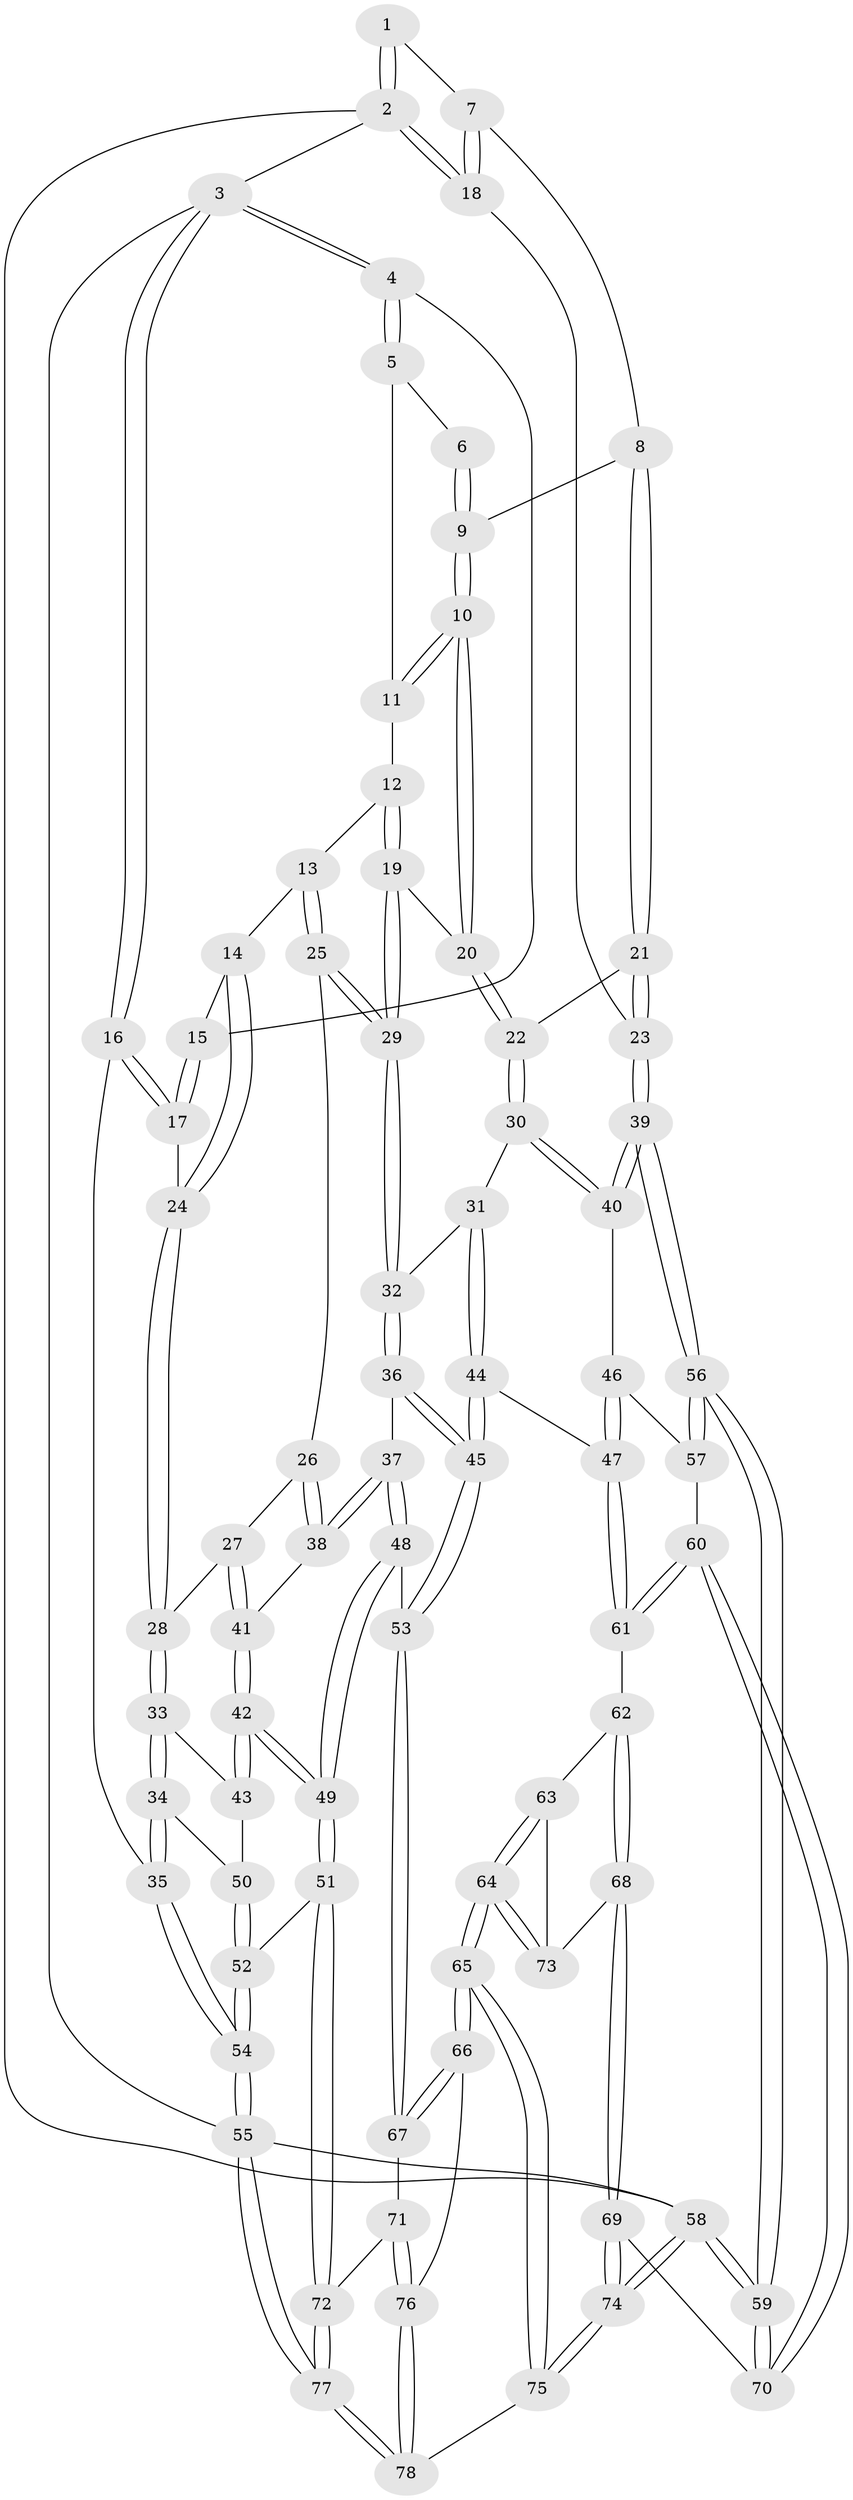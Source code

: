 // coarse degree distribution, {3: 0.2222222222222222, 6: 0.08888888888888889, 5: 0.26666666666666666, 4: 0.4222222222222222}
// Generated by graph-tools (version 1.1) at 2025/42/03/06/25 10:42:32]
// undirected, 78 vertices, 192 edges
graph export_dot {
graph [start="1"]
  node [color=gray90,style=filled];
  1 [pos="+0.8091355609520329+0"];
  2 [pos="+1+0"];
  3 [pos="+0+0"];
  4 [pos="+0.5011909294374285+0"];
  5 [pos="+0.5397170860363716+0"];
  6 [pos="+0.6972804612601382+0"];
  7 [pos="+0.9421813189525737+0.10954687145128841"];
  8 [pos="+0.8937267712571916+0.14959400657742947"];
  9 [pos="+0.8219514200733349+0.14023634161268447"];
  10 [pos="+0.7563108911323252+0.19361892875164075"];
  11 [pos="+0.5722976012254363+0"];
  12 [pos="+0.6612781624787586+0.1735144736101536"];
  13 [pos="+0.4690541638901837+0.16184696959434078"];
  14 [pos="+0.4420788924652402+0.1178396808244825"];
  15 [pos="+0.4619885151445067+0"];
  16 [pos="+0+0.03816634352604198"];
  17 [pos="+0.07227143057534859+0.15164790408240306"];
  18 [pos="+1+0"];
  19 [pos="+0.70230921819287+0.2141994828756959"];
  20 [pos="+0.7474594315650916+0.20494666225561034"];
  21 [pos="+0.9285467138029371+0.24587252707826537"];
  22 [pos="+0.8166961599125301+0.3507111465293572"];
  23 [pos="+1+0.40412843184641634"];
  24 [pos="+0.24408084298210816+0.24405120194640614"];
  25 [pos="+0.5194725969050044+0.28854723233548185"];
  26 [pos="+0.48449250508243746+0.323940628704446"];
  27 [pos="+0.35832747767850837+0.37960905255904237"];
  28 [pos="+0.27334008202645393+0.35993503245200464"];
  29 [pos="+0.5974751832533994+0.3178091281040537"];
  30 [pos="+0.8134036745076586+0.37788754334862007"];
  31 [pos="+0.7762111256753117+0.39979430287339557"];
  32 [pos="+0.6121136148142647+0.3431060323837422"];
  33 [pos="+0.2431705343136205+0.40750464438799144"];
  34 [pos="+0+0.4425320383252906"];
  35 [pos="+0+0.43759996563522496"];
  36 [pos="+0.5883822807281738+0.5180683619017746"];
  37 [pos="+0.49666521283654236+0.49728384466436587"];
  38 [pos="+0.4915219386451012+0.4929408953520804"];
  39 [pos="+1+0.4356081735486524"];
  40 [pos="+0.9765374149033248+0.4680511920154711"];
  41 [pos="+0.41016752500365367+0.47471601275635217"];
  42 [pos="+0.32673911260227784+0.5865634769436388"];
  43 [pos="+0.24834754385018165+0.4966488066082668"];
  44 [pos="+0.6951021765469506+0.6287619221015839"];
  45 [pos="+0.6748015060077597+0.6302722356658124"];
  46 [pos="+0.85253228346147+0.6004585137184223"];
  47 [pos="+0.7147290222840624+0.636460433759692"];
  48 [pos="+0.3763567346511612+0.6882628728449915"];
  49 [pos="+0.3523958023503255+0.693886239582537"];
  50 [pos="+0.15273419323514148+0.5623056945843443"];
  51 [pos="+0.27002750132125497+0.7978352309672473"];
  52 [pos="+0.16512462716715354+0.7563317004343065"];
  53 [pos="+0.6046670499717847+0.6929535555092052"];
  54 [pos="+0+0.7554579197963989"];
  55 [pos="+0+1"];
  56 [pos="+1+0.6469917872459862"];
  57 [pos="+0.9758986761735282+0.7042181718551368"];
  58 [pos="+1+1"];
  59 [pos="+1+0.8848207306746713"];
  60 [pos="+0.9173166665104227+0.7783469419147478"];
  61 [pos="+0.761247575967543+0.7098377486428977"];
  62 [pos="+0.7660681100795383+0.7558513058947308"];
  63 [pos="+0.7435700673756042+0.8220632686447329"];
  64 [pos="+0.676518877207777+0.9298443908116806"];
  65 [pos="+0.6568452780405228+0.9433645218470385"];
  66 [pos="+0.6072803986075077+0.8856608018018816"];
  67 [pos="+0.5897809836722779+0.8564884949021337"];
  68 [pos="+0.8477772280479909+0.8873300428335663"];
  69 [pos="+0.9037946704546723+0.9083828979982459"];
  70 [pos="+0.9266584437256898+0.8881684128263253"];
  71 [pos="+0.4046603831552215+0.8817916991751256"];
  72 [pos="+0.27415598663794016+0.8120073134663381"];
  73 [pos="+0.8077464866735113+0.8919650195250406"];
  74 [pos="+0.8375101208297362+1"];
  75 [pos="+0.683646938632821+1"];
  76 [pos="+0.45724213921063656+0.9989704798454992"];
  77 [pos="+0.11150583298252643+1"];
  78 [pos="+0.49701065562947006+1"];
  1 -- 2;
  1 -- 2;
  1 -- 7;
  2 -- 3;
  2 -- 18;
  2 -- 18;
  2 -- 58;
  3 -- 4;
  3 -- 4;
  3 -- 16;
  3 -- 16;
  3 -- 55;
  4 -- 5;
  4 -- 5;
  4 -- 15;
  5 -- 6;
  5 -- 11;
  6 -- 9;
  6 -- 9;
  7 -- 8;
  7 -- 18;
  7 -- 18;
  8 -- 9;
  8 -- 21;
  8 -- 21;
  9 -- 10;
  9 -- 10;
  10 -- 11;
  10 -- 11;
  10 -- 20;
  10 -- 20;
  11 -- 12;
  12 -- 13;
  12 -- 19;
  12 -- 19;
  13 -- 14;
  13 -- 25;
  13 -- 25;
  14 -- 15;
  14 -- 24;
  14 -- 24;
  15 -- 17;
  15 -- 17;
  16 -- 17;
  16 -- 17;
  16 -- 35;
  17 -- 24;
  18 -- 23;
  19 -- 20;
  19 -- 29;
  19 -- 29;
  20 -- 22;
  20 -- 22;
  21 -- 22;
  21 -- 23;
  21 -- 23;
  22 -- 30;
  22 -- 30;
  23 -- 39;
  23 -- 39;
  24 -- 28;
  24 -- 28;
  25 -- 26;
  25 -- 29;
  25 -- 29;
  26 -- 27;
  26 -- 38;
  26 -- 38;
  27 -- 28;
  27 -- 41;
  27 -- 41;
  28 -- 33;
  28 -- 33;
  29 -- 32;
  29 -- 32;
  30 -- 31;
  30 -- 40;
  30 -- 40;
  31 -- 32;
  31 -- 44;
  31 -- 44;
  32 -- 36;
  32 -- 36;
  33 -- 34;
  33 -- 34;
  33 -- 43;
  34 -- 35;
  34 -- 35;
  34 -- 50;
  35 -- 54;
  35 -- 54;
  36 -- 37;
  36 -- 45;
  36 -- 45;
  37 -- 38;
  37 -- 38;
  37 -- 48;
  37 -- 48;
  38 -- 41;
  39 -- 40;
  39 -- 40;
  39 -- 56;
  39 -- 56;
  40 -- 46;
  41 -- 42;
  41 -- 42;
  42 -- 43;
  42 -- 43;
  42 -- 49;
  42 -- 49;
  43 -- 50;
  44 -- 45;
  44 -- 45;
  44 -- 47;
  45 -- 53;
  45 -- 53;
  46 -- 47;
  46 -- 47;
  46 -- 57;
  47 -- 61;
  47 -- 61;
  48 -- 49;
  48 -- 49;
  48 -- 53;
  49 -- 51;
  49 -- 51;
  50 -- 52;
  50 -- 52;
  51 -- 52;
  51 -- 72;
  51 -- 72;
  52 -- 54;
  52 -- 54;
  53 -- 67;
  53 -- 67;
  54 -- 55;
  54 -- 55;
  55 -- 77;
  55 -- 77;
  55 -- 58;
  56 -- 57;
  56 -- 57;
  56 -- 59;
  56 -- 59;
  57 -- 60;
  58 -- 59;
  58 -- 59;
  58 -- 74;
  58 -- 74;
  59 -- 70;
  59 -- 70;
  60 -- 61;
  60 -- 61;
  60 -- 70;
  60 -- 70;
  61 -- 62;
  62 -- 63;
  62 -- 68;
  62 -- 68;
  63 -- 64;
  63 -- 64;
  63 -- 73;
  64 -- 65;
  64 -- 65;
  64 -- 73;
  64 -- 73;
  65 -- 66;
  65 -- 66;
  65 -- 75;
  65 -- 75;
  66 -- 67;
  66 -- 67;
  66 -- 76;
  67 -- 71;
  68 -- 69;
  68 -- 69;
  68 -- 73;
  69 -- 70;
  69 -- 74;
  69 -- 74;
  71 -- 72;
  71 -- 76;
  71 -- 76;
  72 -- 77;
  72 -- 77;
  74 -- 75;
  74 -- 75;
  75 -- 78;
  76 -- 78;
  76 -- 78;
  77 -- 78;
  77 -- 78;
}
